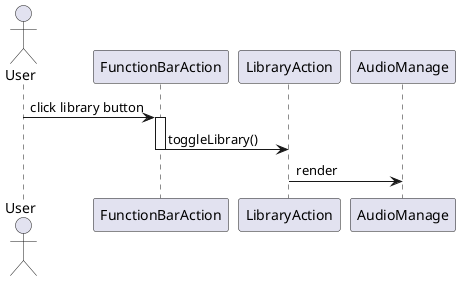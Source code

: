 @startuml
actor User

User -> FunctionBarAction: click library button
activate FunctionBarAction
FunctionBarAction -> LibraryAction: toggleLibrary()
deactivate FunctionBarAction
LibraryAction -> AudioManage: render

@enduml